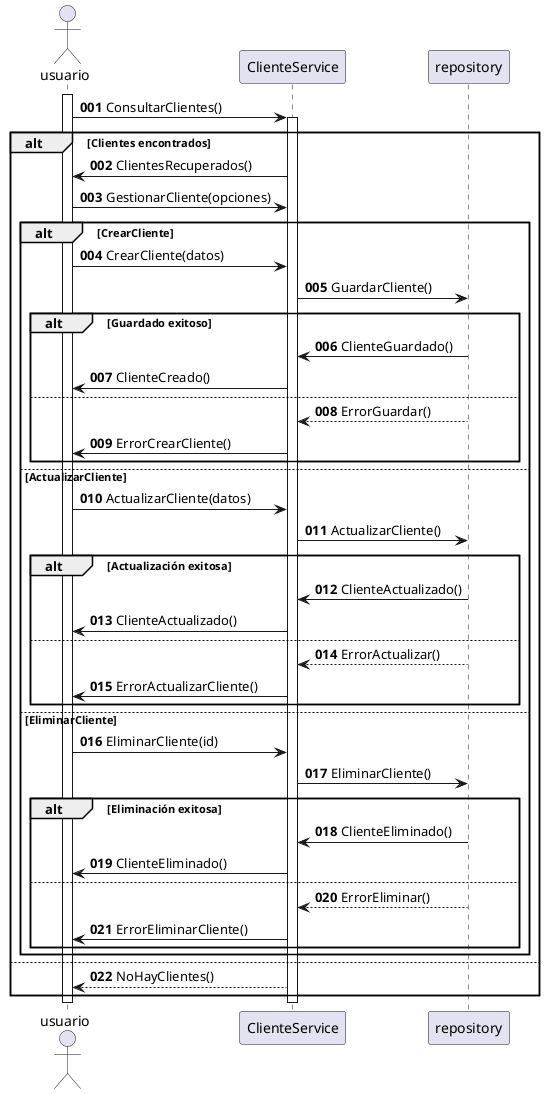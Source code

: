 @startuml

autonumber "<B>000"

actor "usuario" as user
participant "ClienteService" as clientes
participant "repository" as bd

activate user

user -> clientes: ConsultarClientes()
activate clientes

alt Clientes encontrados
    clientes -> user: ClientesRecuperados()
    user -> clientes: GestionarCliente(opciones)
    alt CrearCliente
        user -> clientes: CrearCliente(datos)
        clientes -> bd: GuardarCliente()
        alt Guardado exitoso
            bd -> clientes: ClienteGuardado()
            clientes -> user: ClienteCreado()
        else
            bd --> clientes: ErrorGuardar()
            clientes -> user: ErrorCrearCliente()
        end
    else ActualizarCliente
        user -> clientes: ActualizarCliente(datos)
        clientes -> bd: ActualizarCliente()
        alt Actualización exitosa
            bd -> clientes: ClienteActualizado()
            clientes -> user: ClienteActualizado()
        else
            bd --> clientes: ErrorActualizar()
            clientes -> user: ErrorActualizarCliente()
        end
    else EliminarCliente
        user -> clientes: EliminarCliente(id)
        clientes -> bd: EliminarCliente()
        alt Eliminación exitosa
            bd -> clientes: ClienteEliminado()
            clientes -> user: ClienteEliminado()
        else
            bd --> clientes: ErrorEliminar()
            clientes -> user: ErrorEliminarCliente()
        end
    end
else
    clientes --> user: NoHayClientes()
end

deactivate clientes
deactivate user

@enduml
